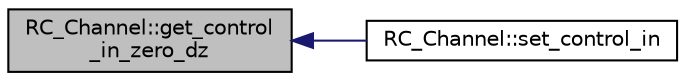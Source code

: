 digraph "RC_Channel::get_control_in_zero_dz"
{
 // INTERACTIVE_SVG=YES
  edge [fontname="Helvetica",fontsize="10",labelfontname="Helvetica",labelfontsize="10"];
  node [fontname="Helvetica",fontsize="10",shape=record];
  rankdir="LR";
  Node1 [label="RC_Channel::get_control\l_in_zero_dz",height=0.2,width=0.4,color="black", fillcolor="grey75", style="filled", fontcolor="black"];
  Node1 -> Node2 [dir="back",color="midnightblue",fontsize="10",style="solid",fontname="Helvetica"];
  Node2 [label="RC_Channel::set_control_in",height=0.2,width=0.4,color="black", fillcolor="white", style="filled",URL="$classRC__Channel.html#a3d07156b0d6178231c856bdfac772035"];
}
